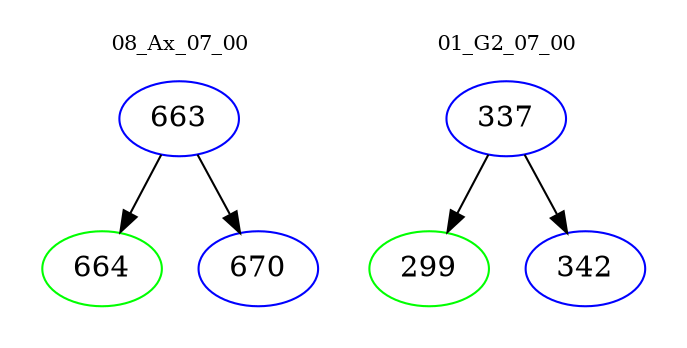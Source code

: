 digraph{
subgraph cluster_0 {
color = white
label = "08_Ax_07_00";
fontsize=10;
T0_663 [label="663", color="blue"]
T0_663 -> T0_664 [color="black"]
T0_664 [label="664", color="green"]
T0_663 -> T0_670 [color="black"]
T0_670 [label="670", color="blue"]
}
subgraph cluster_1 {
color = white
label = "01_G2_07_00";
fontsize=10;
T1_337 [label="337", color="blue"]
T1_337 -> T1_299 [color="black"]
T1_299 [label="299", color="green"]
T1_337 -> T1_342 [color="black"]
T1_342 [label="342", color="blue"]
}
}
